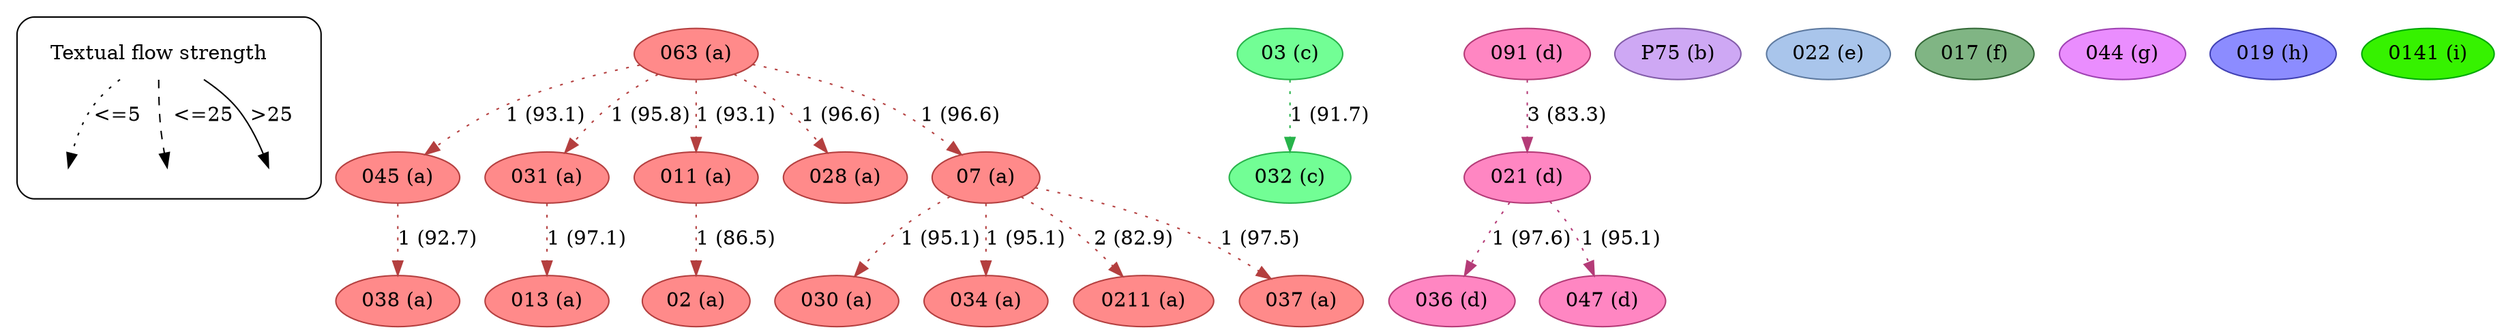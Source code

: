 strict digraph  {
	node [label="\N"];
	subgraph cluster_legend {
		graph [style=rounded];
		leg_s		 [label="Textual flow strength",
			shape=plaintext];
		leg_e1		 [fixedsize=True,
			height=0.2,
			label="",
			style=invis];
		leg_s -> leg_e1		 [label="<=5  ",
			style=dotted];
		leg_e2		 [fixedsize=True,
			height=0.2,
			label="",
			style=invis];
		leg_s -> leg_e2		 [label="  <=25",
			style=dashed];
		leg_e3		 [fixedsize=True,
			height=0.2,
			label="",
			style=invis];
		leg_s -> leg_e3		 [label=">25",
			style=solid];
	}
	045	 [color="#b43f3f",
		fillcolor="#FF8A8A",
		label="045 (a)",
		style=filled];
	038	 [color="#b43f3f",
		fillcolor="#FF8A8A",
		label="038 (a)",
		style=filled];
	045 -> 038	 [color="#b43f3f",
		label="1 (92.7)",
		style=dotted];
	063	 [color="#b43f3f",
		fillcolor="#FF8A8A",
		label="063 (a)",
		style=filled];
	063 -> 045	 [color="#b43f3f",
		label="1 (93.1)",
		style=dotted];
	031	 [color="#b43f3f",
		fillcolor="#FF8A8A",
		label="031 (a)",
		style=filled];
	063 -> 031	 [color="#b43f3f",
		label="1 (95.8)",
		style=dotted];
	011	 [color="#b43f3f",
		fillcolor="#FF8A8A",
		label="011 (a)",
		style=filled];
	063 -> 011	 [color="#b43f3f",
		label="1 (93.1)",
		style=dotted];
	028	 [color="#b43f3f",
		fillcolor="#FF8A8A",
		label="028 (a)",
		style=filled];
	063 -> 028	 [color="#b43f3f",
		label="1 (96.6)",
		style=dotted];
	07	 [color="#b43f3f",
		fillcolor="#FF8A8A",
		label="07 (a)",
		style=filled];
	063 -> 07	 [color="#b43f3f",
		label="1 (96.6)",
		style=dotted];
	013	 [color="#b43f3f",
		fillcolor="#FF8A8A",
		label="013 (a)",
		style=filled];
	031 -> 013	 [color="#b43f3f",
		label="1 (97.1)",
		style=dotted];
	02	 [color="#b43f3f",
		fillcolor="#FF8A8A",
		label="02 (a)",
		style=filled];
	011 -> 02	 [color="#b43f3f",
		label="1 (86.5)",
		style=dotted];
	030	 [color="#b43f3f",
		fillcolor="#FF8A8A",
		label="030 (a)",
		style=filled];
	07 -> 030	 [color="#b43f3f",
		label="1 (95.1)",
		style=dotted];
	034	 [color="#b43f3f",
		fillcolor="#FF8A8A",
		label="034 (a)",
		style=filled];
	07 -> 034	 [color="#b43f3f",
		label="1 (95.1)",
		style=dotted];
	0211	 [color="#b43f3f",
		fillcolor="#FF8A8A",
		label="0211 (a)",
		style=filled];
	07 -> 0211	 [color="#b43f3f",
		label="2 (82.9)",
		style=dotted];
	037	 [color="#b43f3f",
		fillcolor="#FF8A8A",
		label="037 (a)",
		style=filled];
	07 -> 037	 [color="#b43f3f",
		label="1 (97.5)",
		style=dotted];
	03	 [color="#27b34a",
		fillcolor="#72FE95",
		label="03 (c)",
		style=filled];
	032	 [color="#27b34a",
		fillcolor="#72FE95",
		label="032 (c)",
		style=filled];
	03 -> 032	 [color="#27b34a",
		label="1 (91.7)",
		style=dotted];
	021	 [color="#b43b77",
		fillcolor="#FF86C2",
		label="021 (d)",
		style=filled];
	036	 [color="#b43b77",
		fillcolor="#FF86C2",
		label="036 (d)",
		style=filled];
	021 -> 036	 [color="#b43b77",
		label="1 (97.6)",
		style=dotted];
	047	 [color="#b43b77",
		fillcolor="#FF86C2",
		label="047 (d)",
		style=filled];
	021 -> 047	 [color="#b43b77",
		label="1 (95.1)",
		style=dotted];
	091	 [color="#b43b77",
		fillcolor="#FF86C2",
		label="091 (d)",
		style=filled];
	091 -> 021	 [color="#b43b77",
		label="3 (83.3)",
		style=dotted];
	P75	 [color="#835da9",
		fillcolor="#CEA8F4",
		label="P75 (b)",
		style=filled];
	022	 [color="#5e7aa0",
		fillcolor="#A9C5EB",
		label="022 (e)",
		style=filled];
	017	 [color="#356a39",
		fillcolor="#80B584",
		label="017 (f)",
		style=filled];
	044	 [color="#9f42b3",
		fillcolor="#EA8DFE",
		label="044 (g)",
		style=filled];
	019	 [color="#4141b4",
		fillcolor="#8C8CFF",
		label="019 (h)",
		style=filled];
	0141	 [color="#00a700",
		fillcolor="#36F200",
		label="0141 (i)",
		style=filled];
}
